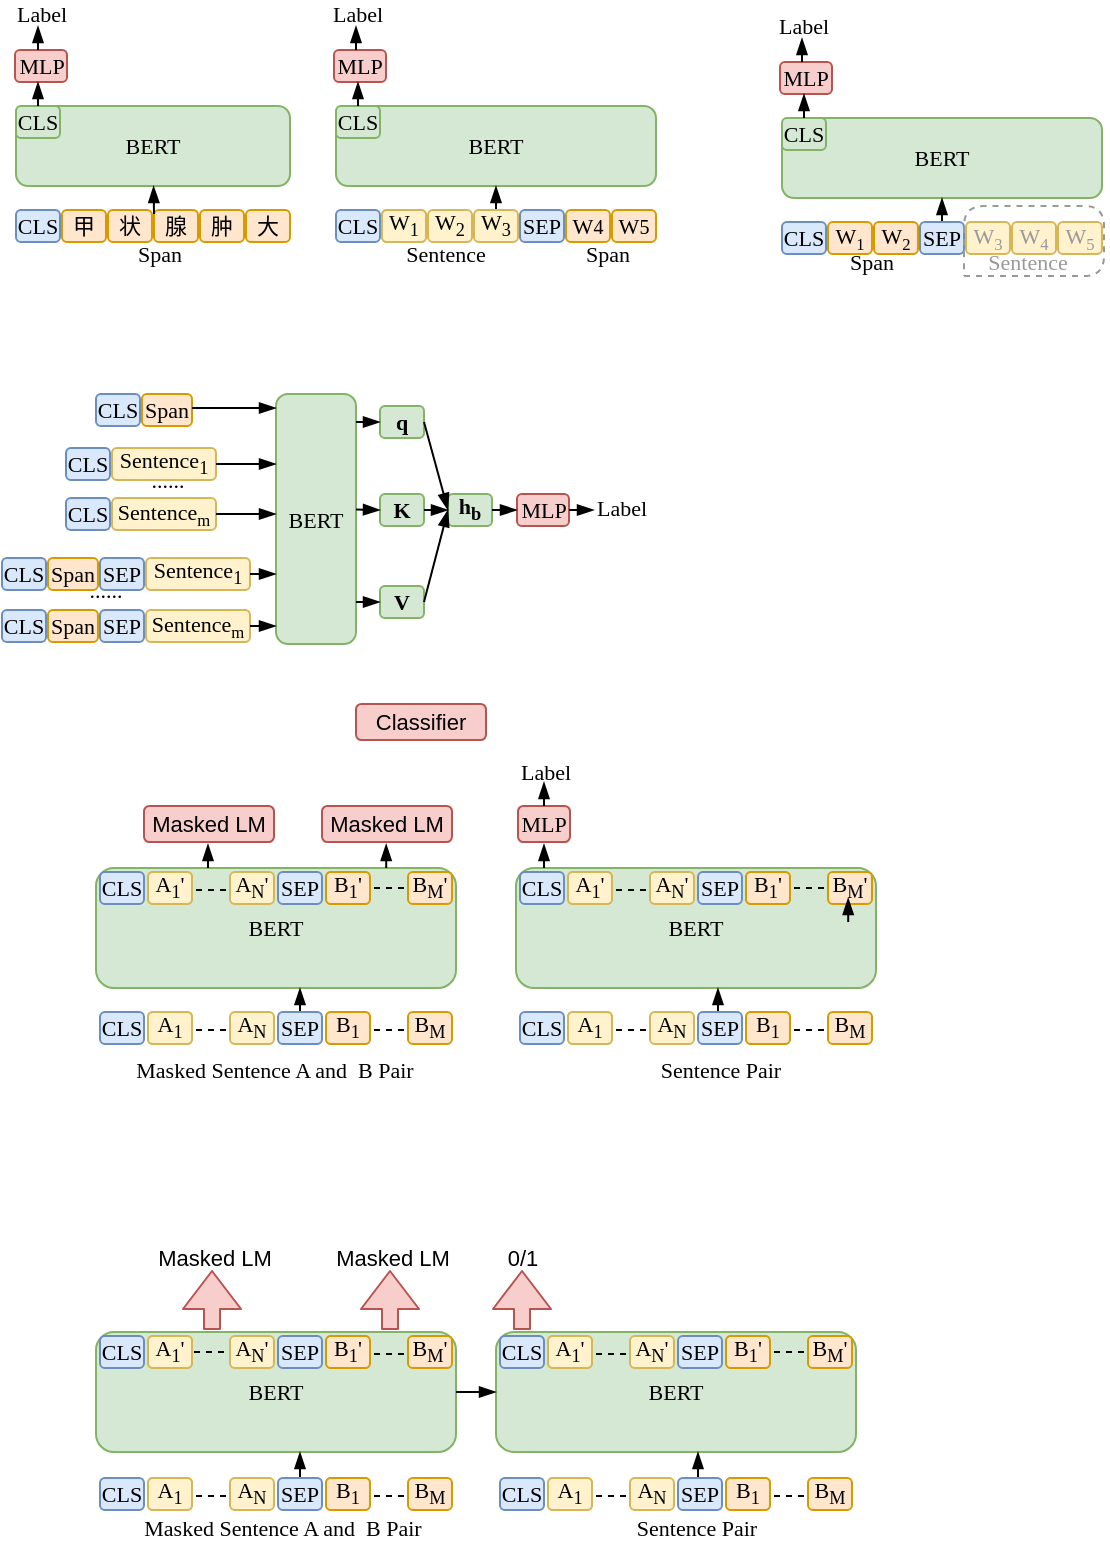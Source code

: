 <mxfile version="13.5.3" type="github">
  <diagram id="jB5pPAWH3uwd0XR7e1Xp" name="Page-1">
    <mxGraphModel dx="707" dy="413" grid="0" gridSize="10" guides="1" tooltips="1" connect="1" arrows="1" fold="1" page="1" pageScale="1" pageWidth="827" pageHeight="1169" math="0" shadow="0">
      <root>
        <mxCell id="0" />
        <mxCell id="1" parent="0" />
        <mxCell id="ymuWMNrLr9ZNkfSyqNb6-2" value="BERT" style="rounded=1;whiteSpace=wrap;html=1;fontFamily=Times New Roman;fillColor=#d5e8d4;strokeColor=#82b366;fontSize=11;" vertex="1" parent="1">
          <mxGeometry x="40" y="91" width="137" height="40" as="geometry" />
        </mxCell>
        <mxCell id="ymuWMNrLr9ZNkfSyqNb6-3" value="CLS" style="whiteSpace=wrap;html=1;fontFamily=Times New Roman;fontSize=11;fillColor=#dae8fc;strokeColor=#6c8ebf;rounded=1;" vertex="1" parent="1">
          <mxGeometry x="40" y="143" width="22" height="16" as="geometry" />
        </mxCell>
        <mxCell id="ymuWMNrLr9ZNkfSyqNb6-4" value="甲" style="whiteSpace=wrap;html=1;fontFamily=Times New Roman;fontSize=11;fillColor=#ffe6cc;strokeColor=#d79b00;rounded=1;" vertex="1" parent="1">
          <mxGeometry x="63" y="143" width="22" height="16" as="geometry" />
        </mxCell>
        <mxCell id="ymuWMNrLr9ZNkfSyqNb6-5" value="状" style="whiteSpace=wrap;html=1;fontFamily=Times New Roman;fontSize=11;fillColor=#ffe6cc;strokeColor=#d79b00;rounded=1;" vertex="1" parent="1">
          <mxGeometry x="86" y="143" width="22" height="16" as="geometry" />
        </mxCell>
        <mxCell id="ymuWMNrLr9ZNkfSyqNb6-6" value="腺" style="whiteSpace=wrap;html=1;fontFamily=Times New Roman;fontSize=11;fillColor=#ffe6cc;strokeColor=#d79b00;rounded=1;" vertex="1" parent="1">
          <mxGeometry x="109" y="143" width="22" height="16" as="geometry" />
        </mxCell>
        <mxCell id="ymuWMNrLr9ZNkfSyqNb6-7" value="肿" style="whiteSpace=wrap;html=1;fontFamily=Times New Roman;fontSize=11;fillColor=#ffe6cc;strokeColor=#d79b00;rounded=1;" vertex="1" parent="1">
          <mxGeometry x="132" y="143" width="22" height="16" as="geometry" />
        </mxCell>
        <mxCell id="ymuWMNrLr9ZNkfSyqNb6-8" value="大" style="whiteSpace=wrap;html=1;fontFamily=Times New Roman;fontSize=11;fillColor=#ffe6cc;strokeColor=#d79b00;rounded=1;" vertex="1" parent="1">
          <mxGeometry x="155" y="143" width="22" height="16" as="geometry" />
        </mxCell>
        <mxCell id="ymuWMNrLr9ZNkfSyqNb6-9" value="" style="endArrow=blockThin;html=1;fontFamily=Times New Roman;fontSize=11;exitX=0;exitY=0;exitDx=0;exitDy=0;endFill=1;" edge="1" parent="1">
          <mxGeometry width="50" height="50" relative="1" as="geometry">
            <mxPoint x="109.0" y="145" as="sourcePoint" />
            <mxPoint x="108.803" y="131" as="targetPoint" />
          </mxGeometry>
        </mxCell>
        <mxCell id="ymuWMNrLr9ZNkfSyqNb6-10" value="CLS" style="whiteSpace=wrap;html=1;fontFamily=Times New Roman;fontSize=11;rounded=1;fillColor=#d5e8d4;strokeColor=#82b366;" vertex="1" parent="1">
          <mxGeometry x="40" y="91" width="22" height="16" as="geometry" />
        </mxCell>
        <mxCell id="ymuWMNrLr9ZNkfSyqNb6-11" value="MLP" style="rounded=1;whiteSpace=wrap;html=1;fontFamily=Times New Roman;fontSize=11;fillColor=#f8cecc;strokeColor=#b85450;" vertex="1" parent="1">
          <mxGeometry x="39.5" y="63" width="26" height="16" as="geometry" />
        </mxCell>
        <mxCell id="ymuWMNrLr9ZNkfSyqNb6-12" value="" style="endArrow=blockThin;html=1;fontFamily=Times New Roman;fontSize=11;entryX=0.5;entryY=1;entryDx=0;entryDy=0;endFill=1;" edge="1" parent="1">
          <mxGeometry width="50" height="50" relative="1" as="geometry">
            <mxPoint x="51" y="91" as="sourcePoint" />
            <mxPoint x="51" y="79" as="targetPoint" />
          </mxGeometry>
        </mxCell>
        <mxCell id="ymuWMNrLr9ZNkfSyqNb6-13" value="" style="endArrow=blockThin;html=1;fontFamily=Times New Roman;fontSize=11;exitX=0.5;exitY=0;exitDx=0;exitDy=0;endFill=1;" edge="1" parent="1">
          <mxGeometry width="50" height="50" relative="1" as="geometry">
            <mxPoint x="51" y="63" as="sourcePoint" />
            <mxPoint x="51" y="51" as="targetPoint" />
          </mxGeometry>
        </mxCell>
        <mxCell id="ymuWMNrLr9ZNkfSyqNb6-14" value="Label" style="text;html=1;strokeColor=none;fillColor=none;align=center;verticalAlign=middle;whiteSpace=wrap;rounded=0;fontSize=11;fontFamily=Times New Roman;" vertex="1" parent="1">
          <mxGeometry x="33" y="39" width="40" height="12" as="geometry" />
        </mxCell>
        <mxCell id="ymuWMNrLr9ZNkfSyqNb6-15" value="Span" style="text;html=1;strokeColor=none;fillColor=none;align=center;verticalAlign=middle;whiteSpace=wrap;rounded=0;fontFamily=Times New Roman;fontSize=11;" vertex="1" parent="1">
          <mxGeometry x="72" y="159" width="80" height="12" as="geometry" />
        </mxCell>
        <mxCell id="ymuWMNrLr9ZNkfSyqNb6-16" value="BERT" style="rounded=1;whiteSpace=wrap;html=1;fontFamily=Times New Roman;fillColor=#d5e8d4;strokeColor=#82b366;fontSize=11;" vertex="1" parent="1">
          <mxGeometry x="200" y="91" width="160" height="40" as="geometry" />
        </mxCell>
        <mxCell id="ymuWMNrLr9ZNkfSyqNb6-17" value="CLS" style="whiteSpace=wrap;html=1;fontFamily=Times New Roman;fontSize=11;fillColor=#dae8fc;strokeColor=#6c8ebf;rounded=1;" vertex="1" parent="1">
          <mxGeometry x="200" y="143" width="22" height="16" as="geometry" />
        </mxCell>
        <mxCell id="ymuWMNrLr9ZNkfSyqNb6-18" value="W&lt;sub&gt;1&lt;/sub&gt;" style="whiteSpace=wrap;html=1;fontFamily=Times New Roman;fontSize=11;fillColor=#fff2cc;strokeColor=#d6b656;rounded=1;" vertex="1" parent="1">
          <mxGeometry x="223" y="143" width="22" height="16" as="geometry" />
        </mxCell>
        <mxCell id="ymuWMNrLr9ZNkfSyqNb6-19" value="W&lt;sub&gt;2&lt;/sub&gt;" style="whiteSpace=wrap;html=1;fontFamily=Times New Roman;fontSize=11;fillColor=#fff2cc;strokeColor=#d6b656;rounded=1;" vertex="1" parent="1">
          <mxGeometry x="246" y="143" width="22" height="16" as="geometry" />
        </mxCell>
        <mxCell id="ymuWMNrLr9ZNkfSyqNb6-20" value="" style="endArrow=blockThin;html=1;fontFamily=Times New Roman;fontSize=11;exitX=0.5;exitY=0;exitDx=0;exitDy=0;endFill=1;" edge="1" parent="1">
          <mxGeometry width="50" height="50" relative="1" as="geometry">
            <mxPoint x="280" y="145" as="sourcePoint" />
            <mxPoint x="280" y="131" as="targetPoint" />
          </mxGeometry>
        </mxCell>
        <mxCell id="ymuWMNrLr9ZNkfSyqNb6-21" value="CLS" style="whiteSpace=wrap;html=1;fontFamily=Times New Roman;fontSize=11;rounded=1;fillColor=#d5e8d4;strokeColor=#82b366;" vertex="1" parent="1">
          <mxGeometry x="200" y="91" width="22" height="16" as="geometry" />
        </mxCell>
        <mxCell id="ymuWMNrLr9ZNkfSyqNb6-22" value="MLP" style="rounded=1;whiteSpace=wrap;html=1;fontFamily=Times New Roman;fontSize=11;fillColor=#f8cecc;strokeColor=#b85450;" vertex="1" parent="1">
          <mxGeometry x="199" y="63" width="26" height="16" as="geometry" />
        </mxCell>
        <mxCell id="ymuWMNrLr9ZNkfSyqNb6-23" value="" style="endArrow=blockThin;html=1;fontFamily=Times New Roman;fontSize=11;entryX=0.5;entryY=1;entryDx=0;entryDy=0;endFill=1;" edge="1" parent="1">
          <mxGeometry width="50" height="50" relative="1" as="geometry">
            <mxPoint x="211" y="91" as="sourcePoint" />
            <mxPoint x="211" y="79" as="targetPoint" />
          </mxGeometry>
        </mxCell>
        <mxCell id="ymuWMNrLr9ZNkfSyqNb6-24" value="" style="endArrow=blockThin;html=1;fontFamily=Times New Roman;fontSize=11;exitX=0.5;exitY=0;exitDx=0;exitDy=0;endFill=1;" edge="1" parent="1">
          <mxGeometry width="50" height="50" relative="1" as="geometry">
            <mxPoint x="210" y="63" as="sourcePoint" />
            <mxPoint x="210" y="51" as="targetPoint" />
          </mxGeometry>
        </mxCell>
        <mxCell id="ymuWMNrLr9ZNkfSyqNb6-25" value="Label" style="text;html=1;strokeColor=none;fillColor=none;align=center;verticalAlign=middle;whiteSpace=wrap;rounded=0;fontSize=11;fontFamily=Times New Roman;" vertex="1" parent="1">
          <mxGeometry x="191" y="39" width="40" height="12" as="geometry" />
        </mxCell>
        <mxCell id="ymuWMNrLr9ZNkfSyqNb6-26" value="Sentence" style="text;html=1;strokeColor=none;fillColor=none;align=center;verticalAlign=middle;whiteSpace=wrap;rounded=0;fontFamily=Times New Roman;fontSize=11;" vertex="1" parent="1">
          <mxGeometry x="215" y="159" width="80" height="12" as="geometry" />
        </mxCell>
        <mxCell id="ymuWMNrLr9ZNkfSyqNb6-27" value="W&lt;sub&gt;3&lt;/sub&gt;" style="whiteSpace=wrap;html=1;fontFamily=Times New Roman;fontSize=11;fillColor=#fff2cc;strokeColor=#d6b656;rounded=1;" vertex="1" parent="1">
          <mxGeometry x="269" y="143" width="22" height="16" as="geometry" />
        </mxCell>
        <mxCell id="ymuWMNrLr9ZNkfSyqNb6-28" value="SEP" style="whiteSpace=wrap;html=1;fontFamily=Times New Roman;fontSize=11;fillColor=#dae8fc;strokeColor=#6c8ebf;rounded=1;" vertex="1" parent="1">
          <mxGeometry x="292" y="143" width="22" height="16" as="geometry" />
        </mxCell>
        <mxCell id="ymuWMNrLr9ZNkfSyqNb6-29" value="W&lt;font size=&quot;1&quot;&gt;4&lt;/font&gt;" style="whiteSpace=wrap;html=1;fontFamily=Times New Roman;fontSize=11;fillColor=#ffe6cc;strokeColor=#d79b00;rounded=1;" vertex="1" parent="1">
          <mxGeometry x="315" y="143" width="22" height="16" as="geometry" />
        </mxCell>
        <mxCell id="ymuWMNrLr9ZNkfSyqNb6-30" value="W&lt;font size=&quot;1&quot;&gt;5&lt;/font&gt;" style="whiteSpace=wrap;html=1;fontFamily=Times New Roman;fontSize=11;fillColor=#ffe6cc;strokeColor=#d79b00;rounded=1;" vertex="1" parent="1">
          <mxGeometry x="338" y="143" width="22" height="16" as="geometry" />
        </mxCell>
        <mxCell id="ymuWMNrLr9ZNkfSyqNb6-31" value="Span" style="text;html=1;strokeColor=none;fillColor=none;align=center;verticalAlign=middle;whiteSpace=wrap;rounded=0;fontFamily=Times New Roman;fontSize=11;" vertex="1" parent="1">
          <mxGeometry x="296" y="159" width="80" height="12" as="geometry" />
        </mxCell>
        <mxCell id="ymuWMNrLr9ZNkfSyqNb6-32" value="W&lt;sub&gt;1&lt;/sub&gt;" style="whiteSpace=wrap;html=1;fontFamily=Times New Roman;fontSize=11;fillColor=#fff2cc;strokeColor=#d6b656;rounded=1;" vertex="1" parent="1">
          <mxGeometry x="223" y="143" width="22" height="16" as="geometry" />
        </mxCell>
        <mxCell id="ymuWMNrLr9ZNkfSyqNb6-33" value="BERT" style="rounded=1;whiteSpace=wrap;html=1;fontFamily=Times New Roman;fillColor=#d5e8d4;strokeColor=#82b366;fontSize=11;direction=south;" vertex="1" parent="1">
          <mxGeometry x="170" y="235" width="40" height="125" as="geometry" />
        </mxCell>
        <mxCell id="ymuWMNrLr9ZNkfSyqNb6-34" value="CLS" style="whiteSpace=wrap;html=1;fontFamily=Times New Roman;fontSize=11;fillColor=#dae8fc;strokeColor=#6c8ebf;rounded=1;" vertex="1" parent="1">
          <mxGeometry x="33" y="317" width="22" height="16" as="geometry" />
        </mxCell>
        <mxCell id="ymuWMNrLr9ZNkfSyqNb6-35" value="SEP" style="whiteSpace=wrap;html=1;fontFamily=Times New Roman;fontSize=11;fillColor=#dae8fc;strokeColor=#6c8ebf;rounded=1;" vertex="1" parent="1">
          <mxGeometry x="82" y="317" width="22" height="16" as="geometry" />
        </mxCell>
        <mxCell id="ymuWMNrLr9ZNkfSyqNb6-36" value="Span" style="whiteSpace=wrap;html=1;fontFamily=Times New Roman;fontSize=11;fillColor=#ffe6cc;strokeColor=#d79b00;rounded=1;" vertex="1" parent="1">
          <mxGeometry x="56" y="317" width="25" height="16" as="geometry" />
        </mxCell>
        <mxCell id="ymuWMNrLr9ZNkfSyqNb6-37" value="CLS" style="whiteSpace=wrap;html=1;fontFamily=Times New Roman;fontSize=11;fillColor=#dae8fc;strokeColor=#6c8ebf;rounded=1;" vertex="1" parent="1">
          <mxGeometry x="33" y="343" width="22" height="16" as="geometry" />
        </mxCell>
        <mxCell id="ymuWMNrLr9ZNkfSyqNb6-38" value="SEP" style="whiteSpace=wrap;html=1;fontFamily=Times New Roman;fontSize=11;fillColor=#dae8fc;strokeColor=#6c8ebf;rounded=1;" vertex="1" parent="1">
          <mxGeometry x="82" y="343" width="22" height="16" as="geometry" />
        </mxCell>
        <mxCell id="ymuWMNrLr9ZNkfSyqNb6-39" value="Span" style="whiteSpace=wrap;html=1;fontFamily=Times New Roman;fontSize=11;fillColor=#ffe6cc;strokeColor=#d79b00;rounded=1;" vertex="1" parent="1">
          <mxGeometry x="56" y="343" width="25" height="16" as="geometry" />
        </mxCell>
        <mxCell id="ymuWMNrLr9ZNkfSyqNb6-40" value="Sentence&lt;font size=&quot;1&quot;&gt;&lt;sub&gt;m&lt;/sub&gt;&lt;/font&gt;" style="whiteSpace=wrap;html=1;fontFamily=Times New Roman;fontSize=11;fillColor=#fff2cc;strokeColor=#d6b656;rounded=1;" vertex="1" parent="1">
          <mxGeometry x="105" y="343" width="52" height="16" as="geometry" />
        </mxCell>
        <mxCell id="ymuWMNrLr9ZNkfSyqNb6-41" value="......" style="text;html=1;strokeColor=none;fillColor=none;align=center;verticalAlign=middle;whiteSpace=wrap;rounded=0;fontFamily=Times New Roman;fontSize=11;" vertex="1" parent="1">
          <mxGeometry x="65" y="327" width="40" height="11" as="geometry" />
        </mxCell>
        <mxCell id="ymuWMNrLr9ZNkfSyqNb6-42" value="CLS" style="whiteSpace=wrap;html=1;fontFamily=Times New Roman;fontSize=11;fillColor=#dae8fc;strokeColor=#6c8ebf;rounded=1;" vertex="1" parent="1">
          <mxGeometry x="65" y="287" width="22" height="16" as="geometry" />
        </mxCell>
        <mxCell id="ymuWMNrLr9ZNkfSyqNb6-43" value="Sentence&lt;font size=&quot;1&quot;&gt;&lt;sub&gt;m&lt;/sub&gt;&lt;/font&gt;" style="whiteSpace=wrap;html=1;fontFamily=Times New Roman;fontSize=11;fillColor=#fff2cc;strokeColor=#d6b656;rounded=1;" vertex="1" parent="1">
          <mxGeometry x="88" y="287" width="52" height="16" as="geometry" />
        </mxCell>
        <mxCell id="ymuWMNrLr9ZNkfSyqNb6-44" value="Sentence&lt;sub&gt;1&lt;/sub&gt;" style="whiteSpace=wrap;html=1;fontFamily=Times New Roman;fontSize=11;fillColor=#fff2cc;strokeColor=#d6b656;rounded=1;" vertex="1" parent="1">
          <mxGeometry x="105" y="317" width="52" height="16" as="geometry" />
        </mxCell>
        <mxCell id="ymuWMNrLr9ZNkfSyqNb6-45" value="CLS" style="whiteSpace=wrap;html=1;fontFamily=Times New Roman;fontSize=11;fillColor=#dae8fc;strokeColor=#6c8ebf;rounded=1;" vertex="1" parent="1">
          <mxGeometry x="80" y="235" width="22" height="16" as="geometry" />
        </mxCell>
        <mxCell id="ymuWMNrLr9ZNkfSyqNb6-46" value="Span" style="whiteSpace=wrap;html=1;fontFamily=Times New Roman;fontSize=11;fillColor=#ffe6cc;strokeColor=#d79b00;rounded=1;" vertex="1" parent="1">
          <mxGeometry x="103" y="235" width="25" height="16" as="geometry" />
        </mxCell>
        <mxCell id="ymuWMNrLr9ZNkfSyqNb6-47" value="CLS" style="whiteSpace=wrap;html=1;fontFamily=Times New Roman;fontSize=11;fillColor=#dae8fc;strokeColor=#6c8ebf;rounded=1;" vertex="1" parent="1">
          <mxGeometry x="65" y="262" width="22" height="16" as="geometry" />
        </mxCell>
        <mxCell id="ymuWMNrLr9ZNkfSyqNb6-48" value="Sentence&lt;sub&gt;1&lt;/sub&gt;" style="whiteSpace=wrap;html=1;fontFamily=Times New Roman;fontSize=11;fillColor=#fff2cc;strokeColor=#d6b656;rounded=1;" vertex="1" parent="1">
          <mxGeometry x="88" y="262" width="52" height="16" as="geometry" />
        </mxCell>
        <mxCell id="ymuWMNrLr9ZNkfSyqNb6-49" value="......" style="text;html=1;strokeColor=none;fillColor=none;align=center;verticalAlign=middle;whiteSpace=wrap;rounded=0;fontFamily=Times New Roman;fontSize=11;" vertex="1" parent="1">
          <mxGeometry x="95.5" y="272" width="40" height="11" as="geometry" />
        </mxCell>
        <mxCell id="ymuWMNrLr9ZNkfSyqNb6-50" value="q" style="rounded=1;whiteSpace=wrap;html=1;fontFamily=Times New Roman;fontSize=11;fillColor=#d5e8d4;strokeColor=#82b366;fontStyle=1" vertex="1" parent="1">
          <mxGeometry x="222" y="241" width="22" height="16" as="geometry" />
        </mxCell>
        <mxCell id="ymuWMNrLr9ZNkfSyqNb6-51" value="K" style="rounded=1;whiteSpace=wrap;html=1;fontFamily=Times New Roman;fontSize=11;fillColor=#d5e8d4;strokeColor=#82b366;fontStyle=1" vertex="1" parent="1">
          <mxGeometry x="222" y="285" width="22" height="16" as="geometry" />
        </mxCell>
        <mxCell id="ymuWMNrLr9ZNkfSyqNb6-52" value="V" style="rounded=1;whiteSpace=wrap;html=1;fontFamily=Times New Roman;fontSize=11;fillColor=#d5e8d4;strokeColor=#82b366;fontStyle=1" vertex="1" parent="1">
          <mxGeometry x="222" y="331" width="22" height="16" as="geometry" />
        </mxCell>
        <mxCell id="ymuWMNrLr9ZNkfSyqNb6-53" value="h&lt;sub&gt;b&lt;/sub&gt;" style="rounded=1;whiteSpace=wrap;html=1;fontFamily=Times New Roman;fontSize=11;fillColor=#d5e8d4;strokeColor=#82b366;fontStyle=1" vertex="1" parent="1">
          <mxGeometry x="256" y="285" width="22" height="16" as="geometry" />
        </mxCell>
        <mxCell id="ymuWMNrLr9ZNkfSyqNb6-54" value="" style="endArrow=blockThin;html=1;fontFamily=Times New Roman;fontSize=11;exitX=1;exitY=0.5;exitDx=0;exitDy=0;endFill=1;" edge="1" parent="1">
          <mxGeometry width="50" height="50" relative="1" as="geometry">
            <mxPoint x="128.0" y="242.0" as="sourcePoint" />
            <mxPoint x="170" y="242.0" as="targetPoint" />
          </mxGeometry>
        </mxCell>
        <mxCell id="ymuWMNrLr9ZNkfSyqNb6-55" value="" style="endArrow=blockThin;html=1;fontFamily=Times New Roman;fontSize=11;exitX=1;exitY=0.5;exitDx=0;exitDy=0;endFill=1;" edge="1" parent="1" source="ymuWMNrLr9ZNkfSyqNb6-48">
          <mxGeometry width="50" height="50" relative="1" as="geometry">
            <mxPoint x="179" y="371" as="sourcePoint" />
            <mxPoint x="170" y="270" as="targetPoint" />
          </mxGeometry>
        </mxCell>
        <mxCell id="ymuWMNrLr9ZNkfSyqNb6-56" value="" style="endArrow=blockThin;html=1;fontFamily=Times New Roman;fontSize=11;exitX=1;exitY=0.5;exitDx=0;exitDy=0;endFill=1;" edge="1" parent="1">
          <mxGeometry width="50" height="50" relative="1" as="geometry">
            <mxPoint x="157" y="325" as="sourcePoint" />
            <mxPoint x="170" y="325" as="targetPoint" />
          </mxGeometry>
        </mxCell>
        <mxCell id="ymuWMNrLr9ZNkfSyqNb6-57" value="" style="endArrow=blockThin;html=1;fontFamily=Times New Roman;fontSize=11;endFill=1;" edge="1" parent="1">
          <mxGeometry width="50" height="50" relative="1" as="geometry">
            <mxPoint x="157" y="351.0" as="sourcePoint" />
            <mxPoint x="170" y="351.0" as="targetPoint" />
          </mxGeometry>
        </mxCell>
        <mxCell id="ymuWMNrLr9ZNkfSyqNb6-58" value="" style="endArrow=blockThin;html=1;fontFamily=Times New Roman;fontSize=11;entryX=0;entryY=0.5;entryDx=0;entryDy=0;endFill=1;" edge="1" parent="1">
          <mxGeometry width="50" height="50" relative="1" as="geometry">
            <mxPoint x="210" y="249" as="sourcePoint" />
            <mxPoint x="222" y="249" as="targetPoint" />
            <Array as="points">
              <mxPoint x="218" y="249" />
            </Array>
          </mxGeometry>
        </mxCell>
        <mxCell id="ymuWMNrLr9ZNkfSyqNb6-59" value="" style="endArrow=blockThin;html=1;fontFamily=Times New Roman;fontSize=11;exitX=0.43;exitY=-0.046;exitDx=0;exitDy=0;exitPerimeter=0;entryX=0;entryY=0.5;entryDx=0;entryDy=0;endFill=1;" edge="1" parent="1">
          <mxGeometry width="50" height="50" relative="1" as="geometry">
            <mxPoint x="210" y="292.76" as="sourcePoint" />
            <mxPoint x="222" y="293" as="targetPoint" />
          </mxGeometry>
        </mxCell>
        <mxCell id="ymuWMNrLr9ZNkfSyqNb6-60" value="" style="endArrow=blockThin;html=1;fontFamily=Times New Roman;fontSize=11;entryX=0;entryY=0.5;entryDx=0;entryDy=0;endFill=1;exitX=0;exitY=0.5;exitDx=0;exitDy=0;" edge="1" parent="1">
          <mxGeometry width="50" height="50" relative="1" as="geometry">
            <mxPoint x="210" y="339" as="sourcePoint" />
            <mxPoint x="222" y="339" as="targetPoint" />
          </mxGeometry>
        </mxCell>
        <mxCell id="ymuWMNrLr9ZNkfSyqNb6-61" value="" style="endArrow=blockThin;html=1;fontFamily=Times New Roman;fontSize=11;exitX=1;exitY=0.5;exitDx=0;exitDy=0;entryX=0;entryY=0.5;entryDx=0;entryDy=0;endFill=1;" edge="1" parent="1" source="ymuWMNrLr9ZNkfSyqNb6-52" target="ymuWMNrLr9ZNkfSyqNb6-53">
          <mxGeometry width="50" height="50" relative="1" as="geometry">
            <mxPoint x="172" y="376" as="sourcePoint" />
            <mxPoint x="262" y="296" as="targetPoint" />
          </mxGeometry>
        </mxCell>
        <mxCell id="ymuWMNrLr9ZNkfSyqNb6-62" value="" style="endArrow=blockThin;html=1;fontFamily=Times New Roman;fontSize=11;exitX=1;exitY=0.5;exitDx=0;exitDy=0;entryX=0;entryY=0.5;entryDx=0;entryDy=0;endFill=1;" edge="1" parent="1" source="ymuWMNrLr9ZNkfSyqNb6-50" target="ymuWMNrLr9ZNkfSyqNb6-53">
          <mxGeometry width="50" height="50" relative="1" as="geometry">
            <mxPoint x="172" y="376" as="sourcePoint" />
            <mxPoint x="222" y="326" as="targetPoint" />
          </mxGeometry>
        </mxCell>
        <mxCell id="ymuWMNrLr9ZNkfSyqNb6-63" value="" style="endArrow=blockThin;html=1;fontFamily=Times New Roman;fontSize=11;exitX=1;exitY=0.5;exitDx=0;exitDy=0;entryX=0;entryY=0.5;entryDx=0;entryDy=0;endFill=1;" edge="1" parent="1" source="ymuWMNrLr9ZNkfSyqNb6-51" target="ymuWMNrLr9ZNkfSyqNb6-53">
          <mxGeometry width="50" height="50" relative="1" as="geometry">
            <mxPoint x="172" y="378" as="sourcePoint" />
            <mxPoint x="222" y="328" as="targetPoint" />
          </mxGeometry>
        </mxCell>
        <mxCell id="ymuWMNrLr9ZNkfSyqNb6-64" value="" style="endArrow=blockThin;html=1;fontFamily=Times New Roman;fontSize=11;exitX=1;exitY=0.5;exitDx=0;exitDy=0;endFill=1;" edge="1" parent="1" source="ymuWMNrLr9ZNkfSyqNb6-43">
          <mxGeometry width="50" height="50" relative="1" as="geometry">
            <mxPoint x="179" y="370" as="sourcePoint" />
            <mxPoint x="170" y="295" as="targetPoint" />
          </mxGeometry>
        </mxCell>
        <mxCell id="ymuWMNrLr9ZNkfSyqNb6-65" value="MLP" style="rounded=1;whiteSpace=wrap;html=1;fontFamily=Times New Roman;fontSize=11;fillColor=#f8cecc;strokeColor=#b85450;" vertex="1" parent="1">
          <mxGeometry x="290.5" y="285" width="26" height="16" as="geometry" />
        </mxCell>
        <mxCell id="ymuWMNrLr9ZNkfSyqNb6-66" value="Label" style="text;html=1;strokeColor=none;fillColor=none;align=center;verticalAlign=middle;whiteSpace=wrap;rounded=0;fontSize=11;fontFamily=Times New Roman;" vertex="1" parent="1">
          <mxGeometry x="328" y="286" width="30" height="12" as="geometry" />
        </mxCell>
        <mxCell id="ymuWMNrLr9ZNkfSyqNb6-67" value="" style="endArrow=blockThin;html=1;fontFamily=Times New Roman;fontSize=11;exitX=1;exitY=0.5;exitDx=0;exitDy=0;entryX=0;entryY=0.5;entryDx=0;entryDy=0;endFill=1;" edge="1" parent="1" source="ymuWMNrLr9ZNkfSyqNb6-53" target="ymuWMNrLr9ZNkfSyqNb6-65">
          <mxGeometry width="50" height="50" relative="1" as="geometry">
            <mxPoint x="162" y="188" as="sourcePoint" />
            <mxPoint x="212" y="138" as="targetPoint" />
          </mxGeometry>
        </mxCell>
        <mxCell id="ymuWMNrLr9ZNkfSyqNb6-68" value="" style="endArrow=blockThin;html=1;fontFamily=Times New Roman;fontSize=11;exitX=1;exitY=0.5;exitDx=0;exitDy=0;endFill=1;" edge="1" parent="1">
          <mxGeometry width="50" height="50" relative="1" as="geometry">
            <mxPoint x="316.5" y="293" as="sourcePoint" />
            <mxPoint x="329" y="293" as="targetPoint" />
          </mxGeometry>
        </mxCell>
        <mxCell id="ymuWMNrLr9ZNkfSyqNb6-69" value="BERT" style="rounded=1;whiteSpace=wrap;html=1;fontFamily=Times New Roman;fillColor=#d5e8d4;strokeColor=#82b366;fontSize=11;" vertex="1" parent="1">
          <mxGeometry x="423" y="97" width="160" height="40" as="geometry" />
        </mxCell>
        <mxCell id="ymuWMNrLr9ZNkfSyqNb6-70" value="CLS" style="whiteSpace=wrap;html=1;fontFamily=Times New Roman;fontSize=11;fillColor=#dae8fc;strokeColor=#6c8ebf;rounded=1;" vertex="1" parent="1">
          <mxGeometry x="423" y="149" width="22" height="16" as="geometry" />
        </mxCell>
        <mxCell id="ymuWMNrLr9ZNkfSyqNb6-71" value="" style="endArrow=blockThin;html=1;fontFamily=Times New Roman;fontSize=11;exitX=0.5;exitY=0;exitDx=0;exitDy=0;endFill=1;" edge="1" parent="1">
          <mxGeometry width="50" height="50" relative="1" as="geometry">
            <mxPoint x="503" y="151" as="sourcePoint" />
            <mxPoint x="503" y="137" as="targetPoint" />
          </mxGeometry>
        </mxCell>
        <mxCell id="ymuWMNrLr9ZNkfSyqNb6-72" value="CLS" style="whiteSpace=wrap;html=1;fontFamily=Times New Roman;fontSize=11;rounded=1;fillColor=#d5e8d4;strokeColor=#82b366;" vertex="1" parent="1">
          <mxGeometry x="423" y="97" width="22" height="16" as="geometry" />
        </mxCell>
        <mxCell id="ymuWMNrLr9ZNkfSyqNb6-73" value="MLP" style="rounded=1;whiteSpace=wrap;html=1;fontFamily=Times New Roman;fontSize=11;fillColor=#f8cecc;strokeColor=#b85450;" vertex="1" parent="1">
          <mxGeometry x="422" y="69" width="26" height="16" as="geometry" />
        </mxCell>
        <mxCell id="ymuWMNrLr9ZNkfSyqNb6-74" value="" style="endArrow=blockThin;html=1;fontFamily=Times New Roman;fontSize=11;entryX=0.5;entryY=1;entryDx=0;entryDy=0;endFill=1;" edge="1" parent="1">
          <mxGeometry width="50" height="50" relative="1" as="geometry">
            <mxPoint x="434" y="97" as="sourcePoint" />
            <mxPoint x="434" y="85" as="targetPoint" />
          </mxGeometry>
        </mxCell>
        <mxCell id="ymuWMNrLr9ZNkfSyqNb6-75" value="" style="endArrow=blockThin;html=1;fontFamily=Times New Roman;fontSize=11;exitX=0.5;exitY=0;exitDx=0;exitDy=0;endFill=1;" edge="1" parent="1">
          <mxGeometry width="50" height="50" relative="1" as="geometry">
            <mxPoint x="433" y="69" as="sourcePoint" />
            <mxPoint x="433" y="57" as="targetPoint" />
          </mxGeometry>
        </mxCell>
        <mxCell id="ymuWMNrLr9ZNkfSyqNb6-76" value="Label" style="text;html=1;strokeColor=none;fillColor=none;align=center;verticalAlign=middle;whiteSpace=wrap;rounded=0;fontSize=11;fontFamily=Times New Roman;" vertex="1" parent="1">
          <mxGeometry x="414" y="45" width="40" height="12" as="geometry" />
        </mxCell>
        <mxCell id="ymuWMNrLr9ZNkfSyqNb6-77" value="SEP" style="whiteSpace=wrap;html=1;fontFamily=Times New Roman;fontSize=11;fillColor=#dae8fc;strokeColor=#6c8ebf;rounded=1;" vertex="1" parent="1">
          <mxGeometry x="492" y="149" width="22" height="16" as="geometry" />
        </mxCell>
        <mxCell id="ymuWMNrLr9ZNkfSyqNb6-78" value="W&lt;font size=&quot;1&quot;&gt;&lt;sub&gt;1&lt;/sub&gt;&lt;/font&gt;" style="whiteSpace=wrap;html=1;fontFamily=Times New Roman;fontSize=11;fillColor=#ffe6cc;strokeColor=#d79b00;rounded=1;" vertex="1" parent="1">
          <mxGeometry x="446" y="149" width="22" height="16" as="geometry" />
        </mxCell>
        <mxCell id="ymuWMNrLr9ZNkfSyqNb6-79" value="W&lt;font size=&quot;1&quot;&gt;&lt;sub&gt;2&lt;/sub&gt;&lt;/font&gt;" style="whiteSpace=wrap;html=1;fontFamily=Times New Roman;fontSize=11;fillColor=#ffe6cc;strokeColor=#d79b00;rounded=1;" vertex="1" parent="1">
          <mxGeometry x="469" y="149" width="22" height="16" as="geometry" />
        </mxCell>
        <mxCell id="ymuWMNrLr9ZNkfSyqNb6-80" value="Span" style="text;html=1;strokeColor=none;fillColor=none;align=center;verticalAlign=middle;whiteSpace=wrap;rounded=0;fontFamily=Times New Roman;fontSize=11;" vertex="1" parent="1">
          <mxGeometry x="428" y="163" width="80" height="12" as="geometry" />
        </mxCell>
        <mxCell id="ymuWMNrLr9ZNkfSyqNb6-81" value="Sentence" style="text;html=1;strokeColor=none;fillColor=none;align=center;verticalAlign=middle;whiteSpace=wrap;rounded=0;fontFamily=Times New Roman;fontSize=11;shadow=0;sketch=0;fontColor=#999999;" vertex="1" parent="1">
          <mxGeometry x="506" y="163" width="80" height="12" as="geometry" />
        </mxCell>
        <mxCell id="ymuWMNrLr9ZNkfSyqNb6-82" value="W&lt;font size=&quot;1&quot;&gt;&lt;sub&gt;3&lt;/sub&gt;&lt;/font&gt;" style="whiteSpace=wrap;html=1;fontFamily=Times New Roman;fontSize=11;fillColor=#fff2cc;strokeColor=#d6b656;rounded=1;fontColor=#999999;" vertex="1" parent="1">
          <mxGeometry x="515" y="149" width="22" height="16" as="geometry" />
        </mxCell>
        <mxCell id="ymuWMNrLr9ZNkfSyqNb6-83" value="W&lt;font size=&quot;1&quot;&gt;&lt;sub&gt;4&lt;/sub&gt;&lt;/font&gt;" style="whiteSpace=wrap;html=1;fontFamily=Times New Roman;fontSize=11;fillColor=#fff2cc;strokeColor=#d6b656;rounded=1;fontColor=#999999;" vertex="1" parent="1">
          <mxGeometry x="538" y="149" width="22" height="16" as="geometry" />
        </mxCell>
        <mxCell id="ymuWMNrLr9ZNkfSyqNb6-84" value="W&lt;font size=&quot;1&quot;&gt;&lt;sub&gt;5&lt;/sub&gt;&lt;/font&gt;" style="whiteSpace=wrap;html=1;fontFamily=Times New Roman;fontSize=11;fillColor=#fff2cc;strokeColor=#d6b656;rounded=1;fontColor=#999999;" vertex="1" parent="1">
          <mxGeometry x="561" y="149" width="22" height="16" as="geometry" />
        </mxCell>
        <mxCell id="ymuWMNrLr9ZNkfSyqNb6-85" value="" style="endArrow=none;dashed=1;html=1;fontFamily=Times New Roman;fontSize=11;strokeColor=#999999;" edge="1" parent="1">
          <mxGeometry width="50" height="50" relative="1" as="geometry">
            <mxPoint x="514" y="176" as="sourcePoint" />
            <mxPoint x="514" y="176" as="targetPoint" />
            <Array as="points">
              <mxPoint x="584" y="176" />
              <mxPoint x="584" y="141" />
              <mxPoint x="514" y="141" />
            </Array>
          </mxGeometry>
        </mxCell>
        <mxCell id="ymuWMNrLr9ZNkfSyqNb6-86" value="BERT" style="rounded=1;whiteSpace=wrap;html=1;fontFamily=Times New Roman;fillColor=#d5e8d4;strokeColor=#82b366;fontSize=11;" vertex="1" parent="1">
          <mxGeometry x="80" y="472" width="180" height="60" as="geometry" />
        </mxCell>
        <mxCell id="ymuWMNrLr9ZNkfSyqNb6-87" value="CLS" style="whiteSpace=wrap;html=1;fontFamily=Times New Roman;fontSize=11;fillColor=#dae8fc;strokeColor=#6c8ebf;rounded=1;" vertex="1" parent="1">
          <mxGeometry x="82" y="544" width="22" height="16" as="geometry" />
        </mxCell>
        <mxCell id="ymuWMNrLr9ZNkfSyqNb6-88" value="W&lt;sub&gt;1&lt;/sub&gt;" style="whiteSpace=wrap;html=1;fontFamily=Times New Roman;fontSize=11;fillColor=#fff2cc;strokeColor=#d6b656;rounded=1;" vertex="1" parent="1">
          <mxGeometry x="106" y="544" width="22" height="16" as="geometry" />
        </mxCell>
        <mxCell id="ymuWMNrLr9ZNkfSyqNb6-90" value="" style="endArrow=blockThin;html=1;fontFamily=Times New Roman;fontSize=11;exitX=0.5;exitY=0;exitDx=0;exitDy=0;endFill=1;" edge="1" parent="1">
          <mxGeometry width="50" height="50" relative="1" as="geometry">
            <mxPoint x="182" y="546" as="sourcePoint" />
            <mxPoint x="182" y="532" as="targetPoint" />
          </mxGeometry>
        </mxCell>
        <mxCell id="ymuWMNrLr9ZNkfSyqNb6-92" value="MLP" style="rounded=1;whiteSpace=wrap;html=1;fontFamily=Times New Roman;fontSize=11;fillColor=#f8cecc;strokeColor=#b85450;" vertex="1" parent="1">
          <mxGeometry x="291" y="441" width="26" height="18" as="geometry" />
        </mxCell>
        <mxCell id="ymuWMNrLr9ZNkfSyqNb6-93" value="" style="endArrow=blockThin;html=1;fontFamily=Times New Roman;fontSize=11;entryX=0.5;entryY=1;entryDx=0;entryDy=0;endFill=1;" edge="1" parent="1">
          <mxGeometry width="50" height="50" relative="1" as="geometry">
            <mxPoint x="136" y="472" as="sourcePoint" />
            <mxPoint x="136" y="460" as="targetPoint" />
          </mxGeometry>
        </mxCell>
        <mxCell id="ymuWMNrLr9ZNkfSyqNb6-94" value="" style="endArrow=blockThin;html=1;fontFamily=Times New Roman;fontSize=11;exitX=0.5;exitY=0;exitDx=0;exitDy=0;endFill=1;" edge="1" parent="1">
          <mxGeometry width="50" height="50" relative="1" as="geometry">
            <mxPoint x="304" y="441" as="sourcePoint" />
            <mxPoint x="304" y="429" as="targetPoint" />
          </mxGeometry>
        </mxCell>
        <mxCell id="ymuWMNrLr9ZNkfSyqNb6-95" value="Label" style="text;html=1;strokeColor=none;fillColor=none;align=center;verticalAlign=middle;whiteSpace=wrap;rounded=0;fontSize=11;fontFamily=Times New Roman;" vertex="1" parent="1">
          <mxGeometry x="285" y="418" width="40" height="12" as="geometry" />
        </mxCell>
        <mxCell id="ymuWMNrLr9ZNkfSyqNb6-96" value="Masked Sentence A and&amp;nbsp; B Pair" style="text;html=1;strokeColor=none;fillColor=none;align=center;verticalAlign=middle;whiteSpace=wrap;rounded=0;fontFamily=Times New Roman;fontSize=11;" vertex="1" parent="1">
          <mxGeometry x="91.5" y="567" width="155" height="12" as="geometry" />
        </mxCell>
        <mxCell id="ymuWMNrLr9ZNkfSyqNb6-97" value="A&lt;sub&gt;N&lt;/sub&gt;" style="whiteSpace=wrap;html=1;fontFamily=Times New Roman;fontSize=11;fillColor=#fff2cc;strokeColor=#d6b656;rounded=1;" vertex="1" parent="1">
          <mxGeometry x="147" y="544" width="22" height="16" as="geometry" />
        </mxCell>
        <mxCell id="ymuWMNrLr9ZNkfSyqNb6-98" value="SEP" style="whiteSpace=wrap;html=1;fontFamily=Times New Roman;fontSize=11;fillColor=#dae8fc;strokeColor=#6c8ebf;rounded=1;" vertex="1" parent="1">
          <mxGeometry x="171" y="544" width="22" height="16" as="geometry" />
        </mxCell>
        <mxCell id="ymuWMNrLr9ZNkfSyqNb6-102" value="A&lt;sub&gt;1&lt;/sub&gt;" style="whiteSpace=wrap;html=1;fontFamily=Times New Roman;fontSize=11;fillColor=#fff2cc;strokeColor=#d6b656;rounded=1;" vertex="1" parent="1">
          <mxGeometry x="106" y="544" width="22" height="16" as="geometry" />
        </mxCell>
        <mxCell id="ymuWMNrLr9ZNkfSyqNb6-112" value="" style="endArrow=none;dashed=1;html=1;" edge="1" parent="1">
          <mxGeometry width="50" height="50" relative="1" as="geometry">
            <mxPoint x="130" y="553" as="sourcePoint" />
            <mxPoint x="148" y="553" as="targetPoint" />
          </mxGeometry>
        </mxCell>
        <mxCell id="ymuWMNrLr9ZNkfSyqNb6-113" value="W&lt;sub&gt;1&lt;/sub&gt;" style="whiteSpace=wrap;html=1;fontFamily=Times New Roman;fontSize=11;fillColor=#fff2cc;strokeColor=#d6b656;rounded=1;" vertex="1" parent="1">
          <mxGeometry x="195" y="544" width="22" height="16" as="geometry" />
        </mxCell>
        <mxCell id="ymuWMNrLr9ZNkfSyqNb6-114" value="&lt;span style=&quot;font-size: 11px&quot;&gt;B&lt;/span&gt;&lt;sub&gt;M&lt;/sub&gt;" style="whiteSpace=wrap;html=1;fontFamily=Times New Roman;fontSize=11;fillColor=#ffe6cc;strokeColor=#d79b00;rounded=1;" vertex="1" parent="1">
          <mxGeometry x="236" y="544" width="22" height="16" as="geometry" />
        </mxCell>
        <mxCell id="ymuWMNrLr9ZNkfSyqNb6-115" value="B&lt;sub&gt;1&lt;/sub&gt;" style="whiteSpace=wrap;html=1;fontFamily=Times New Roman;fontSize=11;fillColor=#ffe6cc;strokeColor=#d79b00;rounded=1;" vertex="1" parent="1">
          <mxGeometry x="195" y="544" width="22" height="16" as="geometry" />
        </mxCell>
        <mxCell id="ymuWMNrLr9ZNkfSyqNb6-116" value="" style="endArrow=none;dashed=1;html=1;" edge="1" parent="1">
          <mxGeometry width="50" height="50" relative="1" as="geometry">
            <mxPoint x="219" y="553" as="sourcePoint" />
            <mxPoint x="237" y="553" as="targetPoint" />
          </mxGeometry>
        </mxCell>
        <mxCell id="ymuWMNrLr9ZNkfSyqNb6-119" value="CLS" style="whiteSpace=wrap;html=1;fontFamily=Times New Roman;fontSize=11;fillColor=#dae8fc;strokeColor=#6c8ebf;rounded=1;" vertex="1" parent="1">
          <mxGeometry x="82" y="474" width="22" height="16" as="geometry" />
        </mxCell>
        <mxCell id="ymuWMNrLr9ZNkfSyqNb6-120" value="W&lt;sub&gt;1&lt;/sub&gt;" style="whiteSpace=wrap;html=1;fontFamily=Times New Roman;fontSize=11;fillColor=#fff2cc;strokeColor=#d6b656;rounded=1;" vertex="1" parent="1">
          <mxGeometry x="106" y="474" width="22" height="16" as="geometry" />
        </mxCell>
        <mxCell id="ymuWMNrLr9ZNkfSyqNb6-121" value="A&lt;sub&gt;N&lt;/sub&gt;&#39;" style="whiteSpace=wrap;html=1;fontFamily=Times New Roman;fontSize=11;fillColor=#fff2cc;strokeColor=#d6b656;rounded=1;" vertex="1" parent="1">
          <mxGeometry x="147" y="474" width="22" height="16" as="geometry" />
        </mxCell>
        <mxCell id="ymuWMNrLr9ZNkfSyqNb6-122" value="SEP" style="whiteSpace=wrap;html=1;fontFamily=Times New Roman;fontSize=11;fillColor=#dae8fc;strokeColor=#6c8ebf;rounded=1;" vertex="1" parent="1">
          <mxGeometry x="171" y="474" width="22" height="16" as="geometry" />
        </mxCell>
        <mxCell id="ymuWMNrLr9ZNkfSyqNb6-123" value="A&lt;sub&gt;1&lt;/sub&gt;&#39;" style="whiteSpace=wrap;html=1;fontFamily=Times New Roman;fontSize=11;fillColor=#fff2cc;strokeColor=#d6b656;rounded=1;" vertex="1" parent="1">
          <mxGeometry x="106" y="474" width="22" height="16" as="geometry" />
        </mxCell>
        <mxCell id="ymuWMNrLr9ZNkfSyqNb6-124" value="" style="endArrow=none;dashed=1;html=1;" edge="1" parent="1">
          <mxGeometry width="50" height="50" relative="1" as="geometry">
            <mxPoint x="130" y="483" as="sourcePoint" />
            <mxPoint x="148" y="483" as="targetPoint" />
          </mxGeometry>
        </mxCell>
        <mxCell id="ymuWMNrLr9ZNkfSyqNb6-125" value="W&lt;sub&gt;1&lt;/sub&gt;" style="whiteSpace=wrap;html=1;fontFamily=Times New Roman;fontSize=11;fillColor=#fff2cc;strokeColor=#d6b656;rounded=1;" vertex="1" parent="1">
          <mxGeometry x="195" y="474" width="22" height="16" as="geometry" />
        </mxCell>
        <mxCell id="ymuWMNrLr9ZNkfSyqNb6-126" value="&lt;span style=&quot;font-size: 11px&quot;&gt;B&lt;/span&gt;&lt;sub&gt;M&lt;/sub&gt;&#39;" style="whiteSpace=wrap;html=1;fontFamily=Times New Roman;fontSize=11;fillColor=#ffe6cc;strokeColor=#d79b00;rounded=1;" vertex="1" parent="1">
          <mxGeometry x="236" y="474" width="22" height="16" as="geometry" />
        </mxCell>
        <mxCell id="ymuWMNrLr9ZNkfSyqNb6-127" value="B&lt;sub&gt;1&lt;/sub&gt;&#39;" style="whiteSpace=wrap;html=1;fontFamily=Times New Roman;fontSize=11;fillColor=#ffe6cc;strokeColor=#d79b00;rounded=1;" vertex="1" parent="1">
          <mxGeometry x="195" y="474" width="22" height="16" as="geometry" />
        </mxCell>
        <mxCell id="ymuWMNrLr9ZNkfSyqNb6-128" value="" style="endArrow=none;dashed=1;html=1;" edge="1" parent="1">
          <mxGeometry width="50" height="50" relative="1" as="geometry">
            <mxPoint x="219" y="482" as="sourcePoint" />
            <mxPoint x="237" y="482" as="targetPoint" />
          </mxGeometry>
        </mxCell>
        <mxCell id="ymuWMNrLr9ZNkfSyqNb6-129" value="&lt;font style=&quot;font-size: 11px&quot;&gt;Masked LM&lt;/font&gt;" style="rounded=1;whiteSpace=wrap;html=1;fillColor=#f8cecc;strokeColor=#b85450;" vertex="1" parent="1">
          <mxGeometry x="104" y="441" width="65" height="18" as="geometry" />
        </mxCell>
        <mxCell id="ymuWMNrLr9ZNkfSyqNb6-131" value="" style="endArrow=blockThin;html=1;fontFamily=Times New Roman;fontSize=11;entryX=0.5;entryY=1;entryDx=0;entryDy=0;endFill=1;" edge="1" parent="1">
          <mxGeometry width="50" height="50" relative="1" as="geometry">
            <mxPoint x="225.1" y="472" as="sourcePoint" />
            <mxPoint x="225.1" y="460" as="targetPoint" />
          </mxGeometry>
        </mxCell>
        <mxCell id="ymuWMNrLr9ZNkfSyqNb6-132" value="&lt;font style=&quot;font-size: 11px&quot;&gt;Masked LM&lt;/font&gt;" style="rounded=1;whiteSpace=wrap;html=1;fillColor=#f8cecc;strokeColor=#b85450;" vertex="1" parent="1">
          <mxGeometry x="193" y="441" width="65" height="18" as="geometry" />
        </mxCell>
        <mxCell id="ymuWMNrLr9ZNkfSyqNb6-137" value="BERT" style="rounded=1;whiteSpace=wrap;html=1;fontFamily=Times New Roman;fillColor=#d5e8d4;strokeColor=#82b366;fontSize=11;" vertex="1" parent="1">
          <mxGeometry x="290" y="472" width="180" height="60" as="geometry" />
        </mxCell>
        <mxCell id="ymuWMNrLr9ZNkfSyqNb6-138" value="CLS" style="whiteSpace=wrap;html=1;fontFamily=Times New Roman;fontSize=11;fillColor=#dae8fc;strokeColor=#6c8ebf;rounded=1;" vertex="1" parent="1">
          <mxGeometry x="292" y="544" width="22" height="16" as="geometry" />
        </mxCell>
        <mxCell id="ymuWMNrLr9ZNkfSyqNb6-139" value="W&lt;sub&gt;1&lt;/sub&gt;" style="whiteSpace=wrap;html=1;fontFamily=Times New Roman;fontSize=11;fillColor=#fff2cc;strokeColor=#d6b656;rounded=1;" vertex="1" parent="1">
          <mxGeometry x="316" y="544" width="22" height="16" as="geometry" />
        </mxCell>
        <mxCell id="ymuWMNrLr9ZNkfSyqNb6-140" value="" style="endArrow=blockThin;html=1;fontFamily=Times New Roman;fontSize=11;exitX=0.5;exitY=0;exitDx=0;exitDy=0;endFill=1;" edge="1" parent="1">
          <mxGeometry width="50" height="50" relative="1" as="geometry">
            <mxPoint x="391" y="546" as="sourcePoint" />
            <mxPoint x="391" y="532" as="targetPoint" />
          </mxGeometry>
        </mxCell>
        <mxCell id="ymuWMNrLr9ZNkfSyqNb6-141" value="" style="endArrow=blockThin;html=1;fontFamily=Times New Roman;fontSize=11;entryX=0.5;entryY=1;entryDx=0;entryDy=0;endFill=1;" edge="1" parent="1">
          <mxGeometry width="50" height="50" relative="1" as="geometry">
            <mxPoint x="304" y="472" as="sourcePoint" />
            <mxPoint x="304" y="460" as="targetPoint" />
          </mxGeometry>
        </mxCell>
        <mxCell id="ymuWMNrLr9ZNkfSyqNb6-143" value="A&lt;sub&gt;N&lt;/sub&gt;" style="whiteSpace=wrap;html=1;fontFamily=Times New Roman;fontSize=11;fillColor=#fff2cc;strokeColor=#d6b656;rounded=1;" vertex="1" parent="1">
          <mxGeometry x="357" y="544" width="22" height="16" as="geometry" />
        </mxCell>
        <mxCell id="ymuWMNrLr9ZNkfSyqNb6-144" value="SEP" style="whiteSpace=wrap;html=1;fontFamily=Times New Roman;fontSize=11;fillColor=#dae8fc;strokeColor=#6c8ebf;rounded=1;" vertex="1" parent="1">
          <mxGeometry x="381" y="544" width="22" height="16" as="geometry" />
        </mxCell>
        <mxCell id="ymuWMNrLr9ZNkfSyqNb6-145" value="A&lt;sub&gt;1&lt;/sub&gt;" style="whiteSpace=wrap;html=1;fontFamily=Times New Roman;fontSize=11;fillColor=#fff2cc;strokeColor=#d6b656;rounded=1;" vertex="1" parent="1">
          <mxGeometry x="316" y="544" width="22" height="16" as="geometry" />
        </mxCell>
        <mxCell id="ymuWMNrLr9ZNkfSyqNb6-146" value="" style="endArrow=none;dashed=1;html=1;" edge="1" parent="1">
          <mxGeometry width="50" height="50" relative="1" as="geometry">
            <mxPoint x="340" y="553" as="sourcePoint" />
            <mxPoint x="358" y="553" as="targetPoint" />
          </mxGeometry>
        </mxCell>
        <mxCell id="ymuWMNrLr9ZNkfSyqNb6-147" value="W&lt;sub&gt;1&lt;/sub&gt;" style="whiteSpace=wrap;html=1;fontFamily=Times New Roman;fontSize=11;fillColor=#fff2cc;strokeColor=#d6b656;rounded=1;" vertex="1" parent="1">
          <mxGeometry x="405" y="544" width="22" height="16" as="geometry" />
        </mxCell>
        <mxCell id="ymuWMNrLr9ZNkfSyqNb6-148" value="&lt;span style=&quot;font-size: 11px&quot;&gt;B&lt;/span&gt;&lt;sub&gt;M&lt;/sub&gt;" style="whiteSpace=wrap;html=1;fontFamily=Times New Roman;fontSize=11;fillColor=#ffe6cc;strokeColor=#d79b00;rounded=1;" vertex="1" parent="1">
          <mxGeometry x="446" y="544" width="22" height="16" as="geometry" />
        </mxCell>
        <mxCell id="ymuWMNrLr9ZNkfSyqNb6-149" value="B&lt;sub&gt;1&lt;/sub&gt;" style="whiteSpace=wrap;html=1;fontFamily=Times New Roman;fontSize=11;fillColor=#ffe6cc;strokeColor=#d79b00;rounded=1;" vertex="1" parent="1">
          <mxGeometry x="405" y="544" width="22" height="16" as="geometry" />
        </mxCell>
        <mxCell id="ymuWMNrLr9ZNkfSyqNb6-150" value="" style="endArrow=none;dashed=1;html=1;" edge="1" parent="1">
          <mxGeometry width="50" height="50" relative="1" as="geometry">
            <mxPoint x="429" y="553" as="sourcePoint" />
            <mxPoint x="447" y="553" as="targetPoint" />
          </mxGeometry>
        </mxCell>
        <mxCell id="ymuWMNrLr9ZNkfSyqNb6-152" value="CLS" style="whiteSpace=wrap;html=1;fontFamily=Times New Roman;fontSize=11;fillColor=#dae8fc;strokeColor=#6c8ebf;rounded=1;" vertex="1" parent="1">
          <mxGeometry x="292" y="474" width="22" height="16" as="geometry" />
        </mxCell>
        <mxCell id="ymuWMNrLr9ZNkfSyqNb6-153" value="W&lt;sub&gt;1&lt;/sub&gt;" style="whiteSpace=wrap;html=1;fontFamily=Times New Roman;fontSize=11;fillColor=#fff2cc;strokeColor=#d6b656;rounded=1;" vertex="1" parent="1">
          <mxGeometry x="316" y="474" width="22" height="16" as="geometry" />
        </mxCell>
        <mxCell id="ymuWMNrLr9ZNkfSyqNb6-154" value="A&lt;sub&gt;N&lt;/sub&gt;&#39;" style="whiteSpace=wrap;html=1;fontFamily=Times New Roman;fontSize=11;fillColor=#fff2cc;strokeColor=#d6b656;rounded=1;" vertex="1" parent="1">
          <mxGeometry x="357" y="474" width="22" height="16" as="geometry" />
        </mxCell>
        <mxCell id="ymuWMNrLr9ZNkfSyqNb6-155" value="SEP" style="whiteSpace=wrap;html=1;fontFamily=Times New Roman;fontSize=11;fillColor=#dae8fc;strokeColor=#6c8ebf;rounded=1;" vertex="1" parent="1">
          <mxGeometry x="381" y="474" width="22" height="16" as="geometry" />
        </mxCell>
        <mxCell id="ymuWMNrLr9ZNkfSyqNb6-156" value="A&lt;sub&gt;1&lt;/sub&gt;&#39;" style="whiteSpace=wrap;html=1;fontFamily=Times New Roman;fontSize=11;fillColor=#fff2cc;strokeColor=#d6b656;rounded=1;" vertex="1" parent="1">
          <mxGeometry x="316" y="474" width="22" height="16" as="geometry" />
        </mxCell>
        <mxCell id="ymuWMNrLr9ZNkfSyqNb6-157" value="" style="endArrow=none;dashed=1;html=1;" edge="1" parent="1">
          <mxGeometry width="50" height="50" relative="1" as="geometry">
            <mxPoint x="340" y="483" as="sourcePoint" />
            <mxPoint x="358" y="483" as="targetPoint" />
          </mxGeometry>
        </mxCell>
        <mxCell id="ymuWMNrLr9ZNkfSyqNb6-158" value="W&lt;sub&gt;1&lt;/sub&gt;" style="whiteSpace=wrap;html=1;fontFamily=Times New Roman;fontSize=11;fillColor=#fff2cc;strokeColor=#d6b656;rounded=1;" vertex="1" parent="1">
          <mxGeometry x="405" y="474" width="22" height="16" as="geometry" />
        </mxCell>
        <mxCell id="ymuWMNrLr9ZNkfSyqNb6-159" value="&lt;span style=&quot;font-size: 11px&quot;&gt;B&lt;/span&gt;&lt;sub&gt;M&lt;/sub&gt;&#39;" style="whiteSpace=wrap;html=1;fontFamily=Times New Roman;fontSize=11;fillColor=#ffe6cc;strokeColor=#d79b00;rounded=1;" vertex="1" parent="1">
          <mxGeometry x="446" y="474" width="22" height="16" as="geometry" />
        </mxCell>
        <mxCell id="ymuWMNrLr9ZNkfSyqNb6-160" value="B&lt;sub&gt;1&lt;/sub&gt;&#39;" style="whiteSpace=wrap;html=1;fontFamily=Times New Roman;fontSize=11;fillColor=#ffe6cc;strokeColor=#d79b00;rounded=1;" vertex="1" parent="1">
          <mxGeometry x="405" y="474" width="22" height="16" as="geometry" />
        </mxCell>
        <mxCell id="ymuWMNrLr9ZNkfSyqNb6-161" value="" style="endArrow=none;dashed=1;html=1;" edge="1" parent="1">
          <mxGeometry width="50" height="50" relative="1" as="geometry">
            <mxPoint x="429" y="482" as="sourcePoint" />
            <mxPoint x="447" y="482" as="targetPoint" />
          </mxGeometry>
        </mxCell>
        <mxCell id="ymuWMNrLr9ZNkfSyqNb6-165" value="" style="endArrow=blockThin;html=1;fontFamily=Times New Roman;fontSize=11;entryX=0.5;entryY=1;entryDx=0;entryDy=0;endFill=1;" edge="1" parent="1">
          <mxGeometry width="50" height="50" relative="1" as="geometry">
            <mxPoint x="456.1" y="499" as="sourcePoint" />
            <mxPoint x="456.1" y="487" as="targetPoint" />
          </mxGeometry>
        </mxCell>
        <mxCell id="ymuWMNrLr9ZNkfSyqNb6-166" value="Sentence Pair" style="text;html=1;strokeColor=none;fillColor=none;align=center;verticalAlign=middle;whiteSpace=wrap;rounded=0;fontFamily=Times New Roman;fontSize=11;" vertex="1" parent="1">
          <mxGeometry x="314.5" y="567" width="155" height="12" as="geometry" />
        </mxCell>
        <mxCell id="ymuWMNrLr9ZNkfSyqNb6-170" value="&lt;font style=&quot;font-size: 11px&quot;&gt;Classifier&lt;/font&gt;" style="rounded=1;whiteSpace=wrap;html=1;fillColor=#f8cecc;strokeColor=#b85450;" vertex="1" parent="1">
          <mxGeometry x="210" y="390" width="65" height="18" as="geometry" />
        </mxCell>
        <mxCell id="ymuWMNrLr9ZNkfSyqNb6-171" value="" style="shape=flexArrow;endArrow=classic;html=1;width=8;fillColor=#f8cecc;strokeColor=#b85450;rounded=1;" edge="1" parent="1">
          <mxGeometry width="50" height="50" relative="1" as="geometry">
            <mxPoint x="138" y="703" as="sourcePoint" />
            <mxPoint x="138" y="673" as="targetPoint" />
          </mxGeometry>
        </mxCell>
        <mxCell id="ymuWMNrLr9ZNkfSyqNb6-172" value="Masked LM" style="text;html=1;strokeColor=none;fillColor=none;align=center;verticalAlign=middle;whiteSpace=wrap;rounded=0;fontSize=11;" vertex="1" parent="1">
          <mxGeometry x="107" y="661" width="65" height="12" as="geometry" />
        </mxCell>
        <mxCell id="ymuWMNrLr9ZNkfSyqNb6-174" value="" style="shape=flexArrow;endArrow=classic;html=1;width=8;fillColor=#f8cecc;strokeColor=#b85450;" edge="1" parent="1">
          <mxGeometry width="50" height="50" relative="1" as="geometry">
            <mxPoint x="293" y="703" as="sourcePoint" />
            <mxPoint x="293" y="673" as="targetPoint" />
          </mxGeometry>
        </mxCell>
        <mxCell id="ymuWMNrLr9ZNkfSyqNb6-175" value="0/1" style="text;html=1;strokeColor=none;fillColor=none;align=center;verticalAlign=middle;whiteSpace=wrap;rounded=0;fontSize=11;" vertex="1" parent="1">
          <mxGeometry x="261" y="661" width="65" height="12" as="geometry" />
        </mxCell>
        <mxCell id="ymuWMNrLr9ZNkfSyqNb6-176" value="BERT" style="rounded=1;whiteSpace=wrap;html=1;fontFamily=Times New Roman;fillColor=#d5e8d4;strokeColor=#82b366;fontSize=11;" vertex="1" parent="1">
          <mxGeometry x="80" y="704" width="180" height="60" as="geometry" />
        </mxCell>
        <mxCell id="ymuWMNrLr9ZNkfSyqNb6-177" value="CLS" style="whiteSpace=wrap;html=1;fontFamily=Times New Roman;fontSize=11;fillColor=#dae8fc;strokeColor=#6c8ebf;rounded=1;" vertex="1" parent="1">
          <mxGeometry x="82" y="777" width="22" height="16" as="geometry" />
        </mxCell>
        <mxCell id="ymuWMNrLr9ZNkfSyqNb6-178" value="W&lt;sub&gt;1&lt;/sub&gt;" style="whiteSpace=wrap;html=1;fontFamily=Times New Roman;fontSize=11;fillColor=#fff2cc;strokeColor=#d6b656;rounded=1;" vertex="1" parent="1">
          <mxGeometry x="106" y="777" width="22" height="16" as="geometry" />
        </mxCell>
        <mxCell id="ymuWMNrLr9ZNkfSyqNb6-179" value="" style="endArrow=blockThin;html=1;fontFamily=Times New Roman;fontSize=11;exitX=0.5;exitY=0;exitDx=0;exitDy=0;endFill=1;" edge="1" parent="1">
          <mxGeometry width="50" height="50" relative="1" as="geometry">
            <mxPoint x="182" y="777" as="sourcePoint" />
            <mxPoint x="182" y="764" as="targetPoint" />
          </mxGeometry>
        </mxCell>
        <mxCell id="ymuWMNrLr9ZNkfSyqNb6-184" value="Masked Sentence A and&amp;nbsp; B Pair" style="text;html=1;strokeColor=none;fillColor=none;align=center;verticalAlign=middle;whiteSpace=wrap;rounded=0;fontFamily=Times New Roman;fontSize=11;" vertex="1" parent="1">
          <mxGeometry x="95.5" y="796" width="155" height="12" as="geometry" />
        </mxCell>
        <mxCell id="ymuWMNrLr9ZNkfSyqNb6-185" value="A&lt;sub&gt;N&lt;/sub&gt;" style="whiteSpace=wrap;html=1;fontFamily=Times New Roman;fontSize=11;fillColor=#fff2cc;strokeColor=#d6b656;rounded=1;" vertex="1" parent="1">
          <mxGeometry x="147" y="777" width="22" height="16" as="geometry" />
        </mxCell>
        <mxCell id="ymuWMNrLr9ZNkfSyqNb6-186" value="SEP" style="whiteSpace=wrap;html=1;fontFamily=Times New Roman;fontSize=11;fillColor=#dae8fc;strokeColor=#6c8ebf;rounded=1;" vertex="1" parent="1">
          <mxGeometry x="171" y="777" width="22" height="16" as="geometry" />
        </mxCell>
        <mxCell id="ymuWMNrLr9ZNkfSyqNb6-187" value="A&lt;sub&gt;1&lt;/sub&gt;" style="whiteSpace=wrap;html=1;fontFamily=Times New Roman;fontSize=11;fillColor=#fff2cc;strokeColor=#d6b656;rounded=1;" vertex="1" parent="1">
          <mxGeometry x="106" y="777" width="22" height="16" as="geometry" />
        </mxCell>
        <mxCell id="ymuWMNrLr9ZNkfSyqNb6-188" value="" style="endArrow=none;dashed=1;html=1;" edge="1" parent="1">
          <mxGeometry width="50" height="50" relative="1" as="geometry">
            <mxPoint x="130" y="786" as="sourcePoint" />
            <mxPoint x="148" y="786" as="targetPoint" />
          </mxGeometry>
        </mxCell>
        <mxCell id="ymuWMNrLr9ZNkfSyqNb6-189" value="W&lt;sub&gt;1&lt;/sub&gt;" style="whiteSpace=wrap;html=1;fontFamily=Times New Roman;fontSize=11;fillColor=#fff2cc;strokeColor=#d6b656;rounded=1;" vertex="1" parent="1">
          <mxGeometry x="195" y="777" width="22" height="16" as="geometry" />
        </mxCell>
        <mxCell id="ymuWMNrLr9ZNkfSyqNb6-190" value="&lt;span style=&quot;font-size: 11px&quot;&gt;B&lt;/span&gt;&lt;sub&gt;M&lt;/sub&gt;" style="whiteSpace=wrap;html=1;fontFamily=Times New Roman;fontSize=11;fillColor=#ffe6cc;strokeColor=#d79b00;rounded=1;" vertex="1" parent="1">
          <mxGeometry x="236" y="777" width="22" height="16" as="geometry" />
        </mxCell>
        <mxCell id="ymuWMNrLr9ZNkfSyqNb6-191" value="B&lt;sub&gt;1&lt;/sub&gt;" style="whiteSpace=wrap;html=1;fontFamily=Times New Roman;fontSize=11;fillColor=#ffe6cc;strokeColor=#d79b00;rounded=1;" vertex="1" parent="1">
          <mxGeometry x="195" y="777" width="22" height="16" as="geometry" />
        </mxCell>
        <mxCell id="ymuWMNrLr9ZNkfSyqNb6-192" value="" style="endArrow=none;dashed=1;html=1;" edge="1" parent="1">
          <mxGeometry width="50" height="50" relative="1" as="geometry">
            <mxPoint x="219" y="786" as="sourcePoint" />
            <mxPoint x="237" y="786" as="targetPoint" />
          </mxGeometry>
        </mxCell>
        <mxCell id="ymuWMNrLr9ZNkfSyqNb6-193" value="CLS" style="whiteSpace=wrap;html=1;fontFamily=Times New Roman;fontSize=11;fillColor=#dae8fc;strokeColor=#6c8ebf;rounded=1;" vertex="1" parent="1">
          <mxGeometry x="82" y="706" width="22" height="16" as="geometry" />
        </mxCell>
        <mxCell id="ymuWMNrLr9ZNkfSyqNb6-194" value="W&lt;sub&gt;1&lt;/sub&gt;" style="whiteSpace=wrap;html=1;fontFamily=Times New Roman;fontSize=11;fillColor=#fff2cc;strokeColor=#d6b656;rounded=1;" vertex="1" parent="1">
          <mxGeometry x="106" y="706" width="22" height="16" as="geometry" />
        </mxCell>
        <mxCell id="ymuWMNrLr9ZNkfSyqNb6-195" value="A&lt;sub&gt;N&lt;/sub&gt;&#39;" style="whiteSpace=wrap;html=1;fontFamily=Times New Roman;fontSize=11;fillColor=#fff2cc;strokeColor=#d6b656;rounded=1;" vertex="1" parent="1">
          <mxGeometry x="147" y="706" width="22" height="16" as="geometry" />
        </mxCell>
        <mxCell id="ymuWMNrLr9ZNkfSyqNb6-196" value="SEP" style="whiteSpace=wrap;html=1;fontFamily=Times New Roman;fontSize=11;fillColor=#dae8fc;strokeColor=#6c8ebf;rounded=1;" vertex="1" parent="1">
          <mxGeometry x="171" y="706" width="22" height="16" as="geometry" />
        </mxCell>
        <mxCell id="ymuWMNrLr9ZNkfSyqNb6-197" value="A&lt;sub&gt;1&lt;/sub&gt;&#39;" style="whiteSpace=wrap;html=1;fontFamily=Times New Roman;fontSize=11;fillColor=#fff2cc;strokeColor=#d6b656;rounded=1;" vertex="1" parent="1">
          <mxGeometry x="106" y="706" width="22" height="16" as="geometry" />
        </mxCell>
        <mxCell id="ymuWMNrLr9ZNkfSyqNb6-198" value="" style="endArrow=none;dashed=1;html=1;" edge="1" parent="1">
          <mxGeometry width="50" height="50" relative="1" as="geometry">
            <mxPoint x="129" y="714" as="sourcePoint" />
            <mxPoint x="147" y="714" as="targetPoint" />
          </mxGeometry>
        </mxCell>
        <mxCell id="ymuWMNrLr9ZNkfSyqNb6-199" value="W&lt;sub&gt;1&lt;/sub&gt;" style="whiteSpace=wrap;html=1;fontFamily=Times New Roman;fontSize=11;fillColor=#fff2cc;strokeColor=#d6b656;rounded=1;" vertex="1" parent="1">
          <mxGeometry x="195" y="706" width="22" height="16" as="geometry" />
        </mxCell>
        <mxCell id="ymuWMNrLr9ZNkfSyqNb6-200" value="&lt;span style=&quot;font-size: 11px&quot;&gt;B&lt;/span&gt;&lt;sub&gt;M&lt;/sub&gt;&#39;" style="whiteSpace=wrap;html=1;fontFamily=Times New Roman;fontSize=11;fillColor=#ffe6cc;strokeColor=#d79b00;rounded=1;" vertex="1" parent="1">
          <mxGeometry x="236" y="706" width="22" height="16" as="geometry" />
        </mxCell>
        <mxCell id="ymuWMNrLr9ZNkfSyqNb6-201" value="B&lt;sub&gt;1&lt;/sub&gt;&#39;" style="whiteSpace=wrap;html=1;fontFamily=Times New Roman;fontSize=11;fillColor=#ffe6cc;strokeColor=#d79b00;rounded=1;" vertex="1" parent="1">
          <mxGeometry x="195" y="706" width="22" height="16" as="geometry" />
        </mxCell>
        <mxCell id="ymuWMNrLr9ZNkfSyqNb6-202" value="" style="endArrow=none;dashed=1;html=1;" edge="1" parent="1">
          <mxGeometry width="50" height="50" relative="1" as="geometry">
            <mxPoint x="219" y="715" as="sourcePoint" />
            <mxPoint x="237" y="715" as="targetPoint" />
          </mxGeometry>
        </mxCell>
        <mxCell id="ymuWMNrLr9ZNkfSyqNb6-206" value="BERT" style="rounded=1;whiteSpace=wrap;html=1;fontFamily=Times New Roman;fillColor=#d5e8d4;strokeColor=#82b366;fontSize=11;" vertex="1" parent="1">
          <mxGeometry x="280" y="704" width="180" height="60" as="geometry" />
        </mxCell>
        <mxCell id="ymuWMNrLr9ZNkfSyqNb6-207" value="CLS" style="whiteSpace=wrap;html=1;fontFamily=Times New Roman;fontSize=11;fillColor=#dae8fc;strokeColor=#6c8ebf;rounded=1;" vertex="1" parent="1">
          <mxGeometry x="282" y="777" width="22" height="16" as="geometry" />
        </mxCell>
        <mxCell id="ymuWMNrLr9ZNkfSyqNb6-208" value="W&lt;sub&gt;1&lt;/sub&gt;" style="whiteSpace=wrap;html=1;fontFamily=Times New Roman;fontSize=11;fillColor=#fff2cc;strokeColor=#d6b656;rounded=1;" vertex="1" parent="1">
          <mxGeometry x="306" y="777" width="22" height="16" as="geometry" />
        </mxCell>
        <mxCell id="ymuWMNrLr9ZNkfSyqNb6-209" value="" style="endArrow=blockThin;html=1;fontFamily=Times New Roman;fontSize=11;exitX=0.5;exitY=0;exitDx=0;exitDy=0;endFill=1;" edge="1" parent="1">
          <mxGeometry width="50" height="50" relative="1" as="geometry">
            <mxPoint x="381" y="778" as="sourcePoint" />
            <mxPoint x="381" y="764" as="targetPoint" />
          </mxGeometry>
        </mxCell>
        <mxCell id="ymuWMNrLr9ZNkfSyqNb6-211" value="A&lt;sub&gt;N&lt;/sub&gt;" style="whiteSpace=wrap;html=1;fontFamily=Times New Roman;fontSize=11;fillColor=#fff2cc;strokeColor=#d6b656;rounded=1;" vertex="1" parent="1">
          <mxGeometry x="347" y="777" width="22" height="16" as="geometry" />
        </mxCell>
        <mxCell id="ymuWMNrLr9ZNkfSyqNb6-212" value="SEP" style="whiteSpace=wrap;html=1;fontFamily=Times New Roman;fontSize=11;fillColor=#dae8fc;strokeColor=#6c8ebf;rounded=1;" vertex="1" parent="1">
          <mxGeometry x="371" y="777" width="22" height="16" as="geometry" />
        </mxCell>
        <mxCell id="ymuWMNrLr9ZNkfSyqNb6-213" value="A&lt;sub&gt;1&lt;/sub&gt;" style="whiteSpace=wrap;html=1;fontFamily=Times New Roman;fontSize=11;fillColor=#fff2cc;strokeColor=#d6b656;rounded=1;" vertex="1" parent="1">
          <mxGeometry x="306" y="777" width="22" height="16" as="geometry" />
        </mxCell>
        <mxCell id="ymuWMNrLr9ZNkfSyqNb6-214" value="" style="endArrow=none;dashed=1;html=1;" edge="1" parent="1">
          <mxGeometry width="50" height="50" relative="1" as="geometry">
            <mxPoint x="330" y="786" as="sourcePoint" />
            <mxPoint x="348" y="786" as="targetPoint" />
          </mxGeometry>
        </mxCell>
        <mxCell id="ymuWMNrLr9ZNkfSyqNb6-215" value="W&lt;sub&gt;1&lt;/sub&gt;" style="whiteSpace=wrap;html=1;fontFamily=Times New Roman;fontSize=11;fillColor=#fff2cc;strokeColor=#d6b656;rounded=1;" vertex="1" parent="1">
          <mxGeometry x="395" y="777" width="22" height="16" as="geometry" />
        </mxCell>
        <mxCell id="ymuWMNrLr9ZNkfSyqNb6-216" value="&lt;span style=&quot;font-size: 11px&quot;&gt;B&lt;/span&gt;&lt;sub&gt;M&lt;/sub&gt;" style="whiteSpace=wrap;html=1;fontFamily=Times New Roman;fontSize=11;fillColor=#ffe6cc;strokeColor=#d79b00;rounded=1;" vertex="1" parent="1">
          <mxGeometry x="436" y="777" width="22" height="16" as="geometry" />
        </mxCell>
        <mxCell id="ymuWMNrLr9ZNkfSyqNb6-217" value="B&lt;sub&gt;1&lt;/sub&gt;" style="whiteSpace=wrap;html=1;fontFamily=Times New Roman;fontSize=11;fillColor=#ffe6cc;strokeColor=#d79b00;rounded=1;" vertex="1" parent="1">
          <mxGeometry x="395" y="777" width="22" height="16" as="geometry" />
        </mxCell>
        <mxCell id="ymuWMNrLr9ZNkfSyqNb6-218" value="" style="endArrow=none;dashed=1;html=1;" edge="1" parent="1">
          <mxGeometry width="50" height="50" relative="1" as="geometry">
            <mxPoint x="419" y="786" as="sourcePoint" />
            <mxPoint x="437" y="786" as="targetPoint" />
          </mxGeometry>
        </mxCell>
        <mxCell id="ymuWMNrLr9ZNkfSyqNb6-219" value="CLS" style="whiteSpace=wrap;html=1;fontFamily=Times New Roman;fontSize=11;fillColor=#dae8fc;strokeColor=#6c8ebf;rounded=1;" vertex="1" parent="1">
          <mxGeometry x="282" y="706" width="22" height="16" as="geometry" />
        </mxCell>
        <mxCell id="ymuWMNrLr9ZNkfSyqNb6-220" value="W&lt;sub&gt;1&lt;/sub&gt;" style="whiteSpace=wrap;html=1;fontFamily=Times New Roman;fontSize=11;fillColor=#fff2cc;strokeColor=#d6b656;rounded=1;" vertex="1" parent="1">
          <mxGeometry x="306" y="706" width="22" height="16" as="geometry" />
        </mxCell>
        <mxCell id="ymuWMNrLr9ZNkfSyqNb6-221" value="A&lt;sub&gt;N&lt;/sub&gt;&#39;" style="whiteSpace=wrap;html=1;fontFamily=Times New Roman;fontSize=11;fillColor=#fff2cc;strokeColor=#d6b656;rounded=1;" vertex="1" parent="1">
          <mxGeometry x="347" y="706" width="22" height="16" as="geometry" />
        </mxCell>
        <mxCell id="ymuWMNrLr9ZNkfSyqNb6-222" value="SEP" style="whiteSpace=wrap;html=1;fontFamily=Times New Roman;fontSize=11;fillColor=#dae8fc;strokeColor=#6c8ebf;rounded=1;" vertex="1" parent="1">
          <mxGeometry x="371" y="706" width="22" height="16" as="geometry" />
        </mxCell>
        <mxCell id="ymuWMNrLr9ZNkfSyqNb6-223" value="A&lt;sub&gt;1&lt;/sub&gt;&#39;" style="whiteSpace=wrap;html=1;fontFamily=Times New Roman;fontSize=11;fillColor=#fff2cc;strokeColor=#d6b656;rounded=1;" vertex="1" parent="1">
          <mxGeometry x="306" y="706" width="22" height="16" as="geometry" />
        </mxCell>
        <mxCell id="ymuWMNrLr9ZNkfSyqNb6-224" value="" style="endArrow=none;dashed=1;html=1;" edge="1" parent="1">
          <mxGeometry width="50" height="50" relative="1" as="geometry">
            <mxPoint x="330" y="715" as="sourcePoint" />
            <mxPoint x="348" y="715" as="targetPoint" />
          </mxGeometry>
        </mxCell>
        <mxCell id="ymuWMNrLr9ZNkfSyqNb6-225" value="W&lt;sub&gt;1&lt;/sub&gt;" style="whiteSpace=wrap;html=1;fontFamily=Times New Roman;fontSize=11;fillColor=#fff2cc;strokeColor=#d6b656;rounded=1;" vertex="1" parent="1">
          <mxGeometry x="395" y="706" width="22" height="16" as="geometry" />
        </mxCell>
        <mxCell id="ymuWMNrLr9ZNkfSyqNb6-226" value="&lt;span style=&quot;font-size: 11px&quot;&gt;B&lt;/span&gt;&lt;sub&gt;M&lt;/sub&gt;&#39;" style="whiteSpace=wrap;html=1;fontFamily=Times New Roman;fontSize=11;fillColor=#ffe6cc;strokeColor=#d79b00;rounded=1;" vertex="1" parent="1">
          <mxGeometry x="436" y="706" width="22" height="16" as="geometry" />
        </mxCell>
        <mxCell id="ymuWMNrLr9ZNkfSyqNb6-227" value="B&lt;sub&gt;1&lt;/sub&gt;&#39;" style="whiteSpace=wrap;html=1;fontFamily=Times New Roman;fontSize=11;fillColor=#ffe6cc;strokeColor=#d79b00;rounded=1;" vertex="1" parent="1">
          <mxGeometry x="395" y="706" width="22" height="16" as="geometry" />
        </mxCell>
        <mxCell id="ymuWMNrLr9ZNkfSyqNb6-228" value="" style="endArrow=none;dashed=1;html=1;" edge="1" parent="1">
          <mxGeometry width="50" height="50" relative="1" as="geometry">
            <mxPoint x="419" y="714" as="sourcePoint" />
            <mxPoint x="437" y="714" as="targetPoint" />
          </mxGeometry>
        </mxCell>
        <mxCell id="ymuWMNrLr9ZNkfSyqNb6-230" value="Sentence Pair" style="text;html=1;strokeColor=none;fillColor=none;align=center;verticalAlign=middle;whiteSpace=wrap;rounded=0;fontFamily=Times New Roman;fontSize=11;" vertex="1" parent="1">
          <mxGeometry x="302.5" y="796" width="155" height="12" as="geometry" />
        </mxCell>
        <mxCell id="ymuWMNrLr9ZNkfSyqNb6-286" value="" style="shape=flexArrow;endArrow=classic;html=1;width=8;fillColor=#f8cecc;strokeColor=#b85450;rounded=1;" edge="1" parent="1">
          <mxGeometry width="50" height="50" relative="1" as="geometry">
            <mxPoint x="227" y="703" as="sourcePoint" />
            <mxPoint x="227" y="673" as="targetPoint" />
          </mxGeometry>
        </mxCell>
        <mxCell id="ymuWMNrLr9ZNkfSyqNb6-287" value="Masked LM" style="text;html=1;strokeColor=none;fillColor=none;align=center;verticalAlign=middle;whiteSpace=wrap;rounded=0;fontSize=11;" vertex="1" parent="1">
          <mxGeometry x="196" y="661" width="65" height="12" as="geometry" />
        </mxCell>
        <mxCell id="ymuWMNrLr9ZNkfSyqNb6-293" value="" style="endArrow=blockThin;html=1;fontSize=11;exitX=1;exitY=0.5;exitDx=0;exitDy=0;entryX=0;entryY=0.5;entryDx=0;entryDy=0;endFill=1;" edge="1" parent="1" source="ymuWMNrLr9ZNkfSyqNb6-176" target="ymuWMNrLr9ZNkfSyqNb6-206">
          <mxGeometry width="50" height="50" relative="1" as="geometry">
            <mxPoint x="300" y="720" as="sourcePoint" />
            <mxPoint x="350" y="670" as="targetPoint" />
          </mxGeometry>
        </mxCell>
      </root>
    </mxGraphModel>
  </diagram>
</mxfile>
